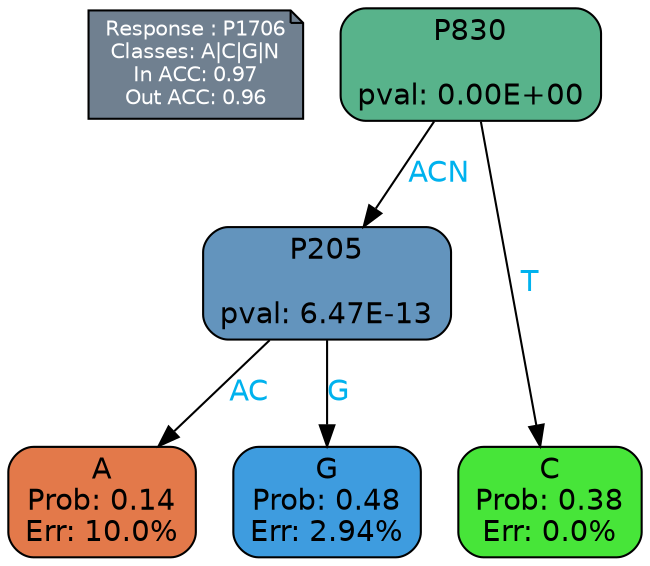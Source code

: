 digraph Tree {
node [shape=box, style="filled, rounded", color="black", fontname=helvetica] ;
graph [ranksep=equally, splines=polylines, bgcolor=transparent, dpi=600] ;
edge [fontname=helvetica] ;
LEGEND [label="Response : P1706
Classes: A|C|G|N
In ACC: 0.97
Out ACC: 0.96
",shape=note,align=left,style=filled,fillcolor="slategray",fontcolor="white",fontsize=10];1 [label="P830

pval: 0.00E+00", fillcolor="#58b38b"] ;
2 [label="P205

pval: 6.47E-13", fillcolor="#6394bd"] ;
3 [label="A
Prob: 0.14
Err: 10.0%", fillcolor="#e3794a"] ;
4 [label="G
Prob: 0.48
Err: 2.94%", fillcolor="#3e9cdf"] ;
5 [label="C
Prob: 0.38
Err: 0.0%", fillcolor="#47e539"] ;
1 -> 2 [label="ACN",fontcolor=deepskyblue2] ;
1 -> 5 [label="T",fontcolor=deepskyblue2] ;
2 -> 3 [label="AC",fontcolor=deepskyblue2] ;
2 -> 4 [label="G",fontcolor=deepskyblue2] ;
{rank = same; 3;4;5;}{rank = same; LEGEND;1;}}